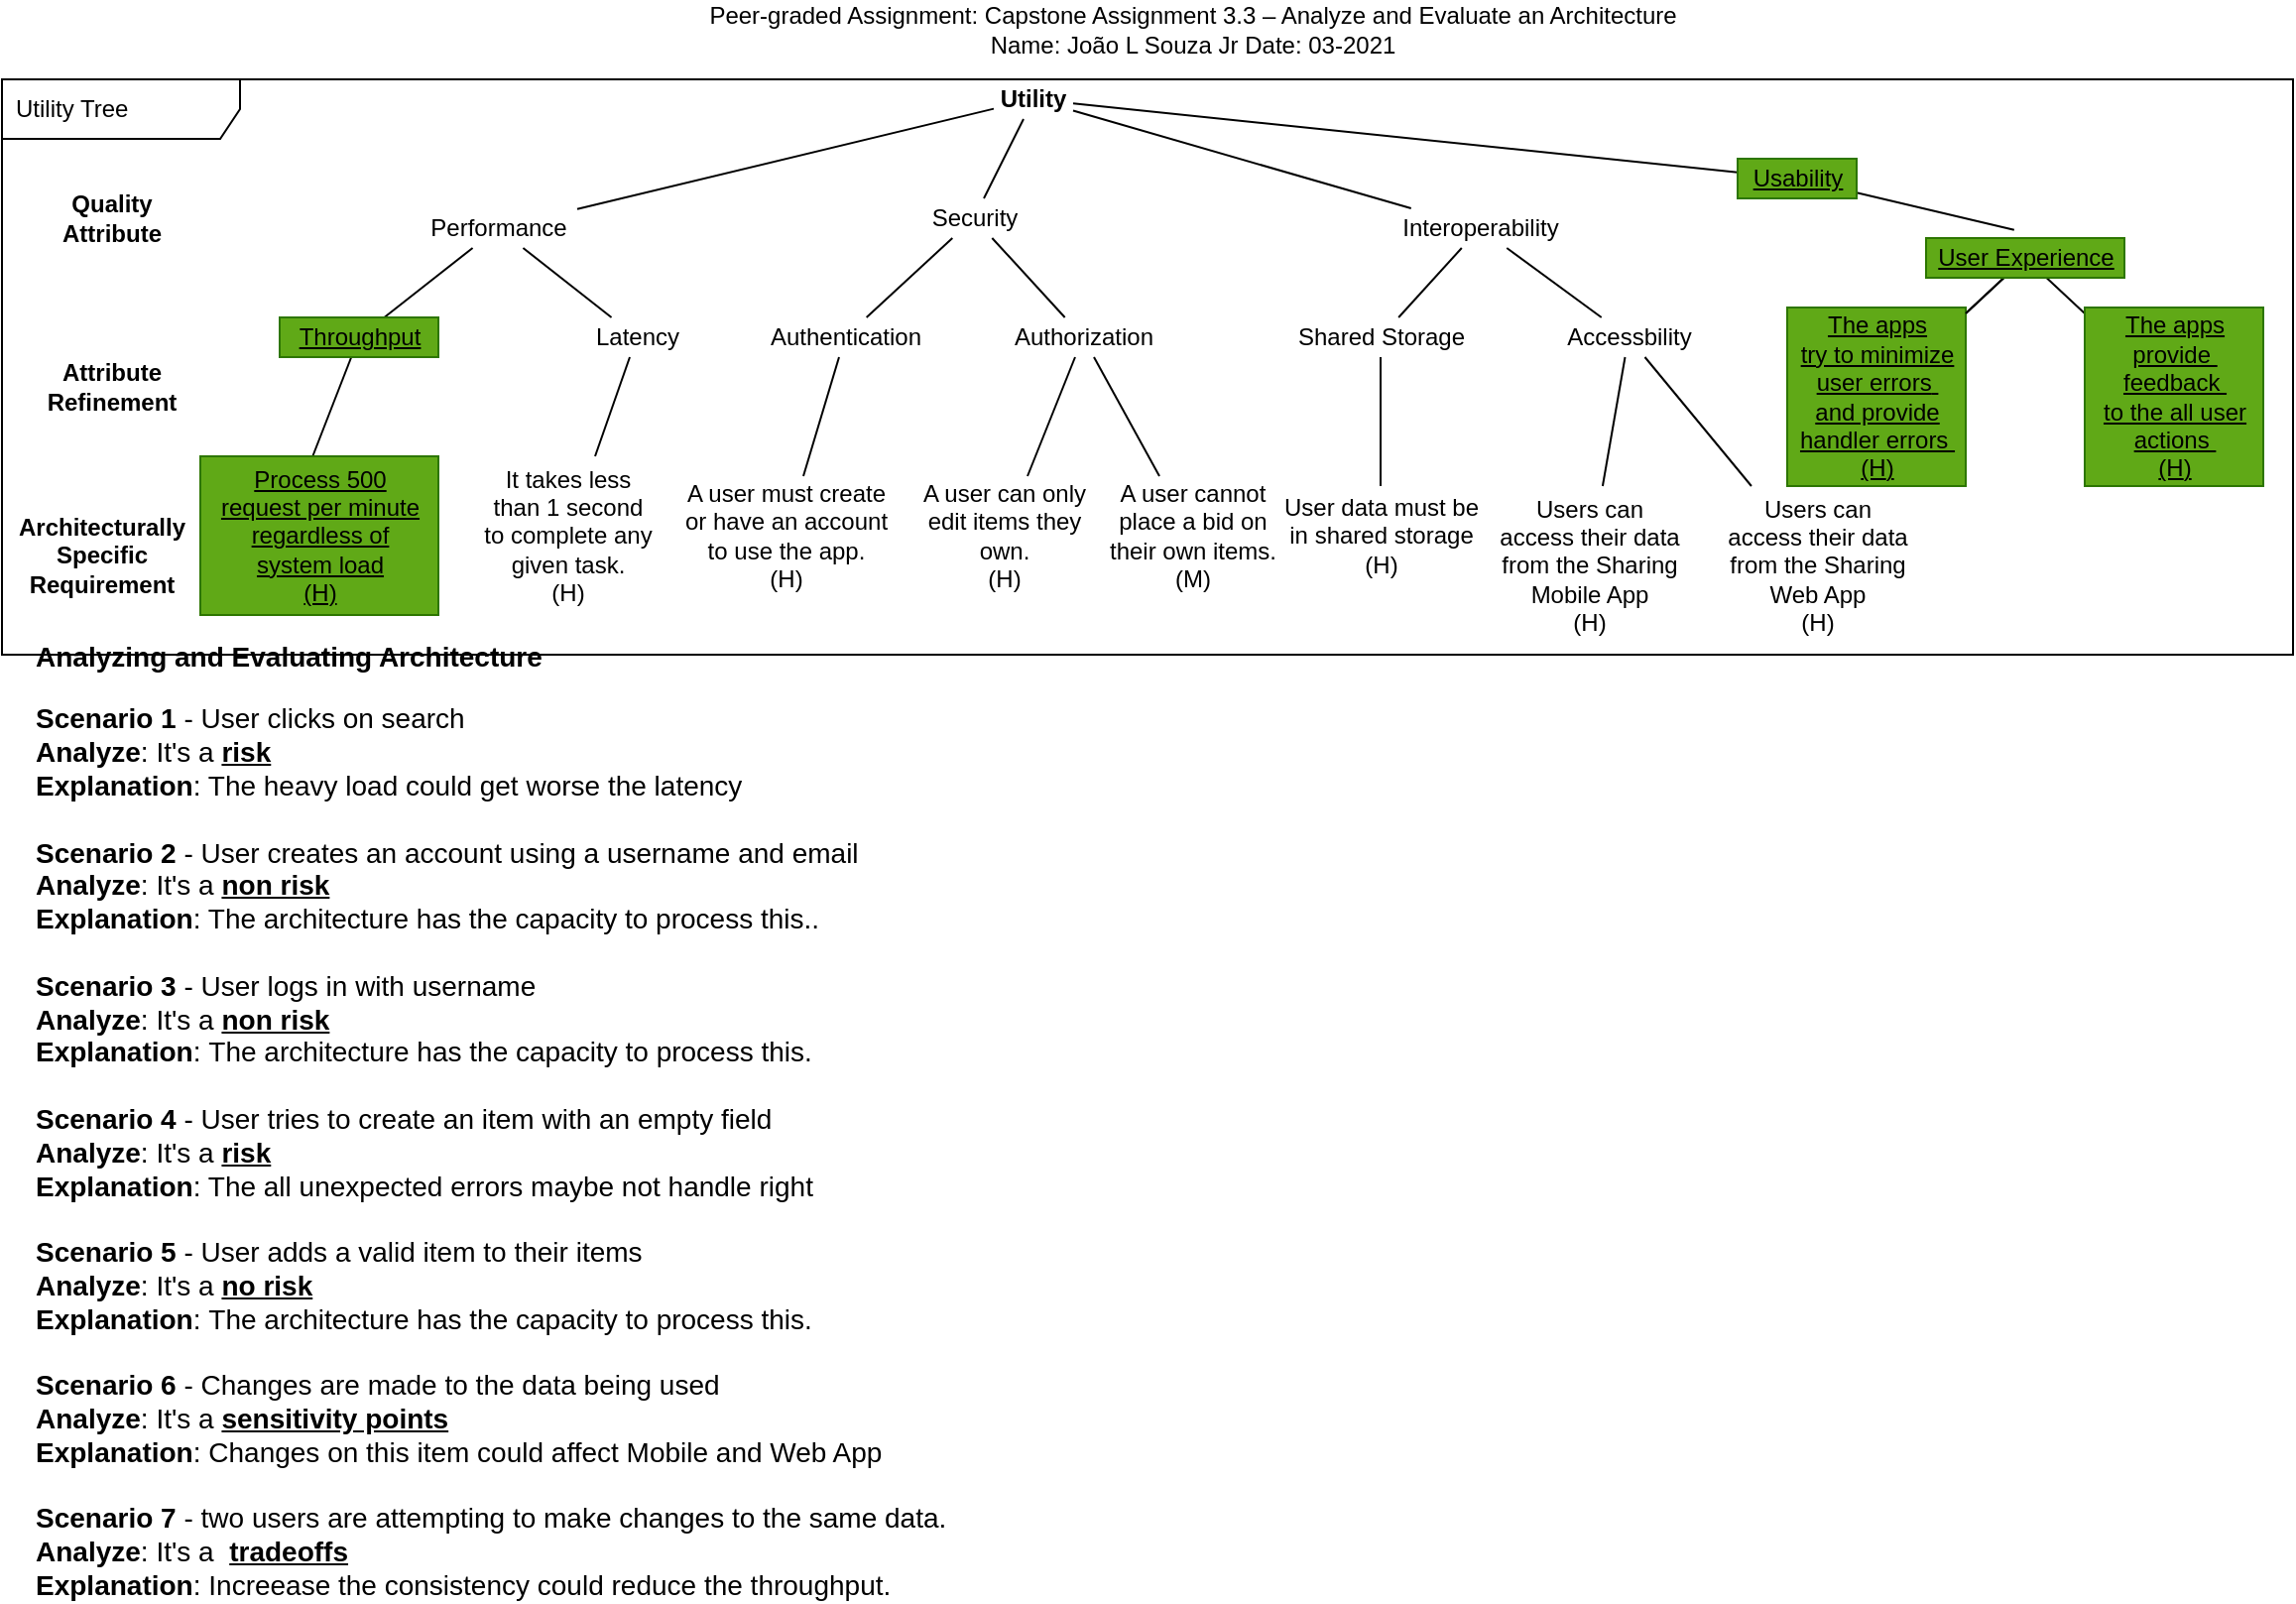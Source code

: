 <mxfile version="14.4.3" type="device"><diagram id="R7uS4WzEcH0ratXM_Y3a" name="Page-1"><mxGraphModel dx="1233" dy="780" grid="1" gridSize="10" guides="1" tooltips="1" connect="1" arrows="1" fold="1" page="1" pageScale="1" pageWidth="1169" pageHeight="827" math="0" shadow="0"><root><mxCell id="0"/><mxCell id="1" parent="0"/><mxCell id="JyaJb1sgJqtY18SUlZm8-55" value="Utility Tree" style="shape=umlFrame;whiteSpace=wrap;html=1;width=120;height=30;boundedLbl=1;verticalAlign=middle;align=left;spacingLeft=5;" vertex="1" parent="1"><mxGeometry x="5" y="50" width="1155" height="290" as="geometry"/></mxCell><mxCell id="JyaJb1sgJqtY18SUlZm8-24" style="edgeStyle=none;rounded=0;orthogonalLoop=1;jettySize=auto;html=1;endArrow=none;endFill=0;" edge="1" parent="1" source="JyaJb1sgJqtY18SUlZm8-1" target="JyaJb1sgJqtY18SUlZm8-7"><mxGeometry relative="1" as="geometry"/></mxCell><mxCell id="JyaJb1sgJqtY18SUlZm8-25" style="edgeStyle=none;rounded=0;orthogonalLoop=1;jettySize=auto;html=1;endArrow=none;endFill=0;" edge="1" parent="1" source="JyaJb1sgJqtY18SUlZm8-1" target="JyaJb1sgJqtY18SUlZm8-8"><mxGeometry relative="1" as="geometry"/></mxCell><mxCell id="JyaJb1sgJqtY18SUlZm8-26" style="edgeStyle=none;rounded=0;orthogonalLoop=1;jettySize=auto;html=1;endArrow=none;endFill=0;" edge="1" parent="1" source="JyaJb1sgJqtY18SUlZm8-1" target="JyaJb1sgJqtY18SUlZm8-9"><mxGeometry relative="1" as="geometry"/></mxCell><mxCell id="JyaJb1sgJqtY18SUlZm8-27" style="edgeStyle=none;rounded=0;orthogonalLoop=1;jettySize=auto;html=1;endArrow=none;endFill=0;" edge="1" parent="1" source="JyaJb1sgJqtY18SUlZm8-1" target="JyaJb1sgJqtY18SUlZm8-15"><mxGeometry relative="1" as="geometry"><mxPoint x="940" y="126" as="targetPoint"/></mxGeometry></mxCell><mxCell id="JyaJb1sgJqtY18SUlZm8-1" value="Utility" style="text;html=1;strokeColor=none;fillColor=none;align=center;verticalAlign=middle;whiteSpace=wrap;rounded=0;fontStyle=1" vertex="1" parent="1"><mxGeometry x="505" y="50" width="40" height="20" as="geometry"/></mxCell><mxCell id="JyaJb1sgJqtY18SUlZm8-3" value="Quality&lt;br&gt;Attribute" style="text;html=1;align=center;verticalAlign=middle;resizable=0;points=[];autosize=1;fontStyle=1" vertex="1" parent="1"><mxGeometry x="25" y="105" width="70" height="30" as="geometry"/></mxCell><mxCell id="JyaJb1sgJqtY18SUlZm8-4" value="Attribute&lt;br&gt;Refinement" style="text;html=1;align=center;verticalAlign=middle;resizable=0;points=[];autosize=1;fontStyle=1" vertex="1" parent="1"><mxGeometry x="20" y="190" width="80" height="30" as="geometry"/></mxCell><mxCell id="JyaJb1sgJqtY18SUlZm8-5" value="Architecturally&lt;br&gt;Specific&lt;br&gt;Requirement" style="text;html=1;align=center;verticalAlign=middle;resizable=0;points=[];autosize=1;fontStyle=1" vertex="1" parent="1"><mxGeometry x="5" y="265" width="100" height="50" as="geometry"/></mxCell><mxCell id="JyaJb1sgJqtY18SUlZm8-20" style="rounded=0;orthogonalLoop=1;jettySize=auto;html=1;endArrow=none;endFill=0;" edge="1" parent="1" source="JyaJb1sgJqtY18SUlZm8-7" target="JyaJb1sgJqtY18SUlZm8-10"><mxGeometry relative="1" as="geometry"/></mxCell><mxCell id="JyaJb1sgJqtY18SUlZm8-21" style="edgeStyle=none;rounded=0;orthogonalLoop=1;jettySize=auto;html=1;endArrow=none;endFill=0;" edge="1" parent="1" source="JyaJb1sgJqtY18SUlZm8-7" target="JyaJb1sgJqtY18SUlZm8-11"><mxGeometry relative="1" as="geometry"/></mxCell><mxCell id="JyaJb1sgJqtY18SUlZm8-7" value="Performance" style="text;html=1;align=center;verticalAlign=middle;resizable=0;points=[];autosize=1;" vertex="1" parent="1"><mxGeometry x="215" y="115" width="80" height="20" as="geometry"/></mxCell><mxCell id="JyaJb1sgJqtY18SUlZm8-22" style="edgeStyle=none;rounded=0;orthogonalLoop=1;jettySize=auto;html=1;endArrow=none;endFill=0;" edge="1" parent="1" source="JyaJb1sgJqtY18SUlZm8-8" target="JyaJb1sgJqtY18SUlZm8-12"><mxGeometry relative="1" as="geometry"/></mxCell><mxCell id="JyaJb1sgJqtY18SUlZm8-23" style="edgeStyle=none;rounded=0;orthogonalLoop=1;jettySize=auto;html=1;endArrow=none;endFill=0;" edge="1" parent="1" source="JyaJb1sgJqtY18SUlZm8-8" target="JyaJb1sgJqtY18SUlZm8-13"><mxGeometry relative="1" as="geometry"/></mxCell><mxCell id="JyaJb1sgJqtY18SUlZm8-8" value="Security" style="text;html=1;align=center;verticalAlign=middle;resizable=0;points=[];autosize=1;" vertex="1" parent="1"><mxGeometry x="465" y="110" width="60" height="20" as="geometry"/></mxCell><mxCell id="JyaJb1sgJqtY18SUlZm8-29" style="edgeStyle=none;rounded=0;orthogonalLoop=1;jettySize=auto;html=1;endArrow=none;endFill=0;" edge="1" parent="1" source="JyaJb1sgJqtY18SUlZm8-9" target="JyaJb1sgJqtY18SUlZm8-16"><mxGeometry relative="1" as="geometry"/></mxCell><mxCell id="JyaJb1sgJqtY18SUlZm8-31" style="edgeStyle=none;rounded=0;orthogonalLoop=1;jettySize=auto;html=1;endArrow=none;endFill=0;" edge="1" parent="1" source="JyaJb1sgJqtY18SUlZm8-9" target="JyaJb1sgJqtY18SUlZm8-17"><mxGeometry relative="1" as="geometry"/></mxCell><mxCell id="JyaJb1sgJqtY18SUlZm8-9" value="Interoperability" style="text;html=1;align=center;verticalAlign=middle;resizable=0;points=[];autosize=1;" vertex="1" parent="1"><mxGeometry x="705" y="115" width="90" height="20" as="geometry"/></mxCell><mxCell id="JyaJb1sgJqtY18SUlZm8-49" style="edgeStyle=none;rounded=0;orthogonalLoop=1;jettySize=auto;html=1;entryX=0.472;entryY=0;entryDx=0;entryDy=0;entryPerimeter=0;endArrow=none;endFill=0;fontColor=#000000;" edge="1" parent="1" source="JyaJb1sgJqtY18SUlZm8-10" target="JyaJb1sgJqtY18SUlZm8-48"><mxGeometry relative="1" as="geometry"/></mxCell><mxCell id="JyaJb1sgJqtY18SUlZm8-10" value="Throughput" style="text;html=1;align=center;verticalAlign=middle;resizable=0;points=[];autosize=1;fontStyle=4;fillColor=#60a917;strokeColor=#2D7600;fontColor=#000000;" vertex="1" parent="1"><mxGeometry x="145" y="170" width="80" height="20" as="geometry"/></mxCell><mxCell id="JyaJb1sgJqtY18SUlZm8-33" style="edgeStyle=none;rounded=0;orthogonalLoop=1;jettySize=auto;html=1;endArrow=none;endFill=0;" edge="1" parent="1" source="JyaJb1sgJqtY18SUlZm8-11" target="JyaJb1sgJqtY18SUlZm8-32"><mxGeometry relative="1" as="geometry"/></mxCell><mxCell id="JyaJb1sgJqtY18SUlZm8-11" value="Latency" style="text;html=1;align=center;verticalAlign=middle;resizable=0;points=[];autosize=1;" vertex="1" parent="1"><mxGeometry x="295" y="170" width="60" height="20" as="geometry"/></mxCell><mxCell id="JyaJb1sgJqtY18SUlZm8-35" style="edgeStyle=none;rounded=0;orthogonalLoop=1;jettySize=auto;html=1;endArrow=none;endFill=0;" edge="1" parent="1" source="JyaJb1sgJqtY18SUlZm8-12" target="JyaJb1sgJqtY18SUlZm8-34"><mxGeometry relative="1" as="geometry"/></mxCell><mxCell id="JyaJb1sgJqtY18SUlZm8-12" value="Authentication" style="text;html=1;align=center;verticalAlign=middle;resizable=0;points=[];autosize=1;" vertex="1" parent="1"><mxGeometry x="385" y="170" width="90" height="20" as="geometry"/></mxCell><mxCell id="JyaJb1sgJqtY18SUlZm8-44" style="edgeStyle=none;rounded=0;orthogonalLoop=1;jettySize=auto;html=1;endArrow=none;endFill=0;" edge="1" parent="1" source="JyaJb1sgJqtY18SUlZm8-13" target="JyaJb1sgJqtY18SUlZm8-43"><mxGeometry relative="1" as="geometry"/></mxCell><mxCell id="JyaJb1sgJqtY18SUlZm8-45" style="edgeStyle=none;rounded=0;orthogonalLoop=1;jettySize=auto;html=1;endArrow=none;endFill=0;" edge="1" parent="1" source="JyaJb1sgJqtY18SUlZm8-13" target="JyaJb1sgJqtY18SUlZm8-36"><mxGeometry relative="1" as="geometry"/></mxCell><mxCell id="JyaJb1sgJqtY18SUlZm8-13" value="Authorization" style="text;html=1;align=center;verticalAlign=middle;resizable=0;points=[];autosize=1;" vertex="1" parent="1"><mxGeometry x="505" y="170" width="90" height="20" as="geometry"/></mxCell><mxCell id="JyaJb1sgJqtY18SUlZm8-52" style="edgeStyle=none;rounded=0;orthogonalLoop=1;jettySize=auto;html=1;entryX=0.444;entryY=-0.208;entryDx=0;entryDy=0;entryPerimeter=0;endArrow=none;endFill=0;fontColor=#000000;" edge="1" parent="1" source="JyaJb1sgJqtY18SUlZm8-15" target="JyaJb1sgJqtY18SUlZm8-51"><mxGeometry relative="1" as="geometry"/></mxCell><mxCell id="JyaJb1sgJqtY18SUlZm8-15" value="&lt;u&gt;Usability&lt;/u&gt;" style="text;html=1;align=center;verticalAlign=middle;resizable=0;points=[];autosize=1;fillColor=#60a917;strokeColor=#2D7600;fontColor=#000000;" vertex="1" parent="1"><mxGeometry x="880" y="90" width="60" height="20" as="geometry"/></mxCell><mxCell id="JyaJb1sgJqtY18SUlZm8-39" style="edgeStyle=none;rounded=0;orthogonalLoop=1;jettySize=auto;html=1;endArrow=none;endFill=0;" edge="1" parent="1" source="JyaJb1sgJqtY18SUlZm8-16" target="JyaJb1sgJqtY18SUlZm8-37"><mxGeometry relative="1" as="geometry"/></mxCell><mxCell id="JyaJb1sgJqtY18SUlZm8-16" value="Shared Storage" style="text;html=1;align=center;verticalAlign=middle;resizable=0;points=[];autosize=1;" vertex="1" parent="1"><mxGeometry x="650" y="170" width="100" height="20" as="geometry"/></mxCell><mxCell id="JyaJb1sgJqtY18SUlZm8-40" style="edgeStyle=none;rounded=0;orthogonalLoop=1;jettySize=auto;html=1;endArrow=none;endFill=0;" edge="1" parent="1" source="JyaJb1sgJqtY18SUlZm8-17" target="JyaJb1sgJqtY18SUlZm8-38"><mxGeometry relative="1" as="geometry"/></mxCell><mxCell id="JyaJb1sgJqtY18SUlZm8-42" style="edgeStyle=none;rounded=0;orthogonalLoop=1;jettySize=auto;html=1;endArrow=none;endFill=0;" edge="1" parent="1" source="JyaJb1sgJqtY18SUlZm8-17" target="JyaJb1sgJqtY18SUlZm8-41"><mxGeometry relative="1" as="geometry"/></mxCell><mxCell id="JyaJb1sgJqtY18SUlZm8-17" value="Accessbility" style="text;html=1;align=center;verticalAlign=middle;resizable=0;points=[];autosize=1;" vertex="1" parent="1"><mxGeometry x="785" y="170" width="80" height="20" as="geometry"/></mxCell><mxCell id="JyaJb1sgJqtY18SUlZm8-32" value="It takes less&lt;br&gt;than 1 second&lt;br&gt;to complete any&lt;br&gt;given task.&lt;br&gt;(H)" style="text;html=1;align=center;verticalAlign=middle;resizable=0;points=[];autosize=1;" vertex="1" parent="1"><mxGeometry x="240" y="240" width="100" height="80" as="geometry"/></mxCell><mxCell id="JyaJb1sgJqtY18SUlZm8-34" value="A user must create&lt;br&gt;or have an account&lt;br&gt;to use the app.&lt;br&gt;(H)" style="text;html=1;align=center;verticalAlign=middle;resizable=0;points=[];autosize=1;" vertex="1" parent="1"><mxGeometry x="340" y="250" width="120" height="60" as="geometry"/></mxCell><mxCell id="JyaJb1sgJqtY18SUlZm8-36" value="A user cannot&lt;br&gt;place a bid on&lt;br&gt;their own items.&lt;br&gt;(M)" style="text;html=1;align=center;verticalAlign=middle;resizable=0;points=[];autosize=1;" vertex="1" parent="1"><mxGeometry x="555" y="250" width="100" height="60" as="geometry"/></mxCell><mxCell id="JyaJb1sgJqtY18SUlZm8-37" value="User data must be&lt;br&gt;in shared storage&lt;br&gt;(H)" style="text;html=1;align=center;verticalAlign=middle;resizable=0;points=[];autosize=1;" vertex="1" parent="1"><mxGeometry x="645" y="255" width="110" height="50" as="geometry"/></mxCell><mxCell id="JyaJb1sgJqtY18SUlZm8-38" value="Users can &lt;br&gt;access their data&lt;br&gt;from the Sharing &lt;br&gt;Mobile App &lt;br&gt;(H)" style="text;html=1;align=center;verticalAlign=middle;resizable=0;points=[];autosize=1;" vertex="1" parent="1"><mxGeometry x="750" y="255" width="110" height="80" as="geometry"/></mxCell><mxCell id="JyaJb1sgJqtY18SUlZm8-41" value="Users can &lt;br&gt;access their data&lt;br&gt;from the Sharing &lt;br&gt;Web App &lt;br&gt;(H)" style="text;html=1;align=center;verticalAlign=middle;resizable=0;points=[];autosize=1;" vertex="1" parent="1"><mxGeometry x="865" y="255" width="110" height="80" as="geometry"/></mxCell><mxCell id="JyaJb1sgJqtY18SUlZm8-43" value="A user can only&lt;br&gt;edit items they &lt;br&gt;own.&lt;br&gt;(H)" style="text;html=1;align=center;verticalAlign=middle;resizable=0;points=[];autosize=1;" vertex="1" parent="1"><mxGeometry x="460" y="250" width="100" height="60" as="geometry"/></mxCell><mxCell id="JyaJb1sgJqtY18SUlZm8-46" value="&lt;div&gt;&lt;b&gt;&lt;font style=&quot;font-size: 14px&quot;&gt;Analyzing and Evaluating Architecture&amp;nbsp;&lt;/font&gt;&lt;/b&gt;&lt;/div&gt;&lt;div&gt;&lt;br&gt;&lt;/div&gt;&lt;div style=&quot;font-size: 14px&quot;&gt;&lt;font style=&quot;font-size: 14px&quot;&gt;&lt;b&gt;Scenario 1&lt;/b&gt; - User clicks on search&lt;/font&gt;&lt;/div&gt;&lt;div style=&quot;font-size: 14px&quot;&gt;&lt;font style=&quot;font-size: 14px&quot;&gt;&lt;b&gt;Analyze&lt;/b&gt;: It's a &lt;u&gt;&lt;b&gt;risk&lt;/b&gt;&lt;/u&gt;&lt;br&gt;&lt;/font&gt;&lt;/div&gt;&lt;div style=&quot;font-size: 14px&quot;&gt;&lt;font style=&quot;font-size: 14px&quot;&gt;&lt;b&gt;Explanation&lt;/b&gt;: The heavy load could get worse the latency&lt;/font&gt;&lt;/div&gt;&lt;div style=&quot;font-size: 14px&quot;&gt;&lt;font style=&quot;font-size: 14px&quot;&gt;&lt;br&gt;&lt;/font&gt;&lt;/div&gt;&lt;div style=&quot;font-size: 14px&quot;&gt;&lt;font style=&quot;font-size: 14px&quot;&gt;&lt;b&gt;Scenario 2&lt;/b&gt; - User creates an account using a username and email&lt;/font&gt;&lt;/div&gt;&lt;div style=&quot;font-size: 14px&quot;&gt;&lt;font style=&quot;font-size: 14px&quot;&gt;&lt;b&gt;Analyze&lt;/b&gt;: It's a &lt;u&gt;&lt;b&gt;non risk&lt;/b&gt;&lt;/u&gt;&lt;/font&gt;&lt;/div&gt;&lt;div style=&quot;font-size: 14px&quot;&gt;&lt;font style=&quot;font-size: 14px&quot;&gt;&lt;b&gt;Explanation&lt;/b&gt;: The architecture has the capacity to process this..&lt;/font&gt;&lt;/div&gt;&lt;div style=&quot;font-size: 14px&quot;&gt;&lt;font style=&quot;font-size: 14px&quot;&gt;&lt;br&gt;&lt;/font&gt;&lt;/div&gt;&lt;div style=&quot;font-size: 14px&quot;&gt;&lt;font style=&quot;font-size: 14px&quot;&gt;&lt;b&gt;Scenario 3&lt;/b&gt; - User logs in with username&lt;/font&gt;&lt;/div&gt;&lt;div style=&quot;font-size: 14px&quot;&gt;&lt;font style=&quot;font-size: 14px&quot;&gt;&lt;b&gt;Analyze&lt;/b&gt;: It's a &lt;b&gt;&lt;u&gt;non risk&lt;/u&gt;&lt;/b&gt;&amp;nbsp;&lt;/font&gt;&lt;/div&gt;&lt;div style=&quot;font-size: 14px&quot;&gt;&lt;font style=&quot;font-size: 14px&quot;&gt;&lt;b&gt;Explanation&lt;/b&gt;:&amp;nbsp;The architecture has the capacity to process this.&lt;/font&gt;&lt;/div&gt;&lt;div style=&quot;font-size: 14px&quot;&gt;&lt;font style=&quot;font-size: 14px&quot;&gt;&lt;br&gt;&lt;/font&gt;&lt;/div&gt;&lt;div style=&quot;font-size: 14px&quot;&gt;&lt;font style=&quot;font-size: 14px&quot;&gt;&lt;b&gt;Scenario&lt;/b&gt; &lt;b&gt;4 &lt;/b&gt;- User tries to create an item with an empty field&lt;/font&gt;&lt;/div&gt;&lt;div style=&quot;font-size: 14px&quot;&gt;&lt;font style=&quot;font-size: 14px&quot;&gt;&lt;b&gt;Analyze&lt;/b&gt;: It's a &lt;b&gt;&lt;u&gt;risk&lt;/u&gt;&lt;/b&gt;&amp;nbsp;&lt;/font&gt;&lt;/div&gt;&lt;div style=&quot;font-size: 14px&quot;&gt;&lt;font style=&quot;font-size: 14px&quot;&gt;&lt;b&gt;Explanation&lt;/b&gt;: The all unexpected errors maybe not handle right&lt;/font&gt;&lt;/div&gt;&lt;div style=&quot;font-size: 14px&quot;&gt;&lt;font style=&quot;font-size: 14px&quot;&gt;&lt;br&gt;&lt;/font&gt;&lt;/div&gt;&lt;div style=&quot;font-size: 14px&quot;&gt;&lt;font style=&quot;font-size: 14px&quot;&gt;&lt;b&gt;Scenario 5 &lt;/b&gt;- User adds a valid item to their items&lt;/font&gt;&lt;/div&gt;&lt;div style=&quot;font-size: 14px&quot;&gt;&lt;font style=&quot;font-size: 14px&quot;&gt;&lt;b&gt;Analyze&lt;/b&gt;: It's a &lt;u&gt;&lt;b&gt;no&amp;nbsp;risk&lt;/b&gt;&lt;/u&gt;&lt;/font&gt;&lt;/div&gt;&lt;div style=&quot;font-size: 14px&quot;&gt;&lt;font style=&quot;font-size: 14px&quot;&gt;&lt;b&gt;Explanation&lt;/b&gt;:&amp;nbsp;The architecture has the capacity to process this.&lt;/font&gt;&lt;/div&gt;&lt;div style=&quot;font-size: 14px&quot;&gt;&lt;font style=&quot;font-size: 14px&quot;&gt;&lt;br&gt;&lt;/font&gt;&lt;/div&gt;&lt;div style=&quot;font-size: 14px&quot;&gt;&lt;font style=&quot;font-size: 14px&quot;&gt;&lt;b&gt;Scenario 6&lt;/b&gt; - Changes are made to the data being used&lt;/font&gt;&lt;/div&gt;&lt;div style=&quot;font-size: 14px&quot;&gt;&lt;font style=&quot;font-size: 14px&quot;&gt;&lt;b&gt;Analyze&lt;/b&gt;: It's a&amp;nbsp;&lt;u&gt;&lt;b&gt;sensitivity points&lt;/b&gt;&lt;/u&gt;&lt;/font&gt;&lt;/div&gt;&lt;div style=&quot;font-size: 14px&quot;&gt;&lt;font style=&quot;font-size: 14px&quot;&gt;&lt;b&gt;Explanation&lt;/b&gt;: Changes on this item could affect Mobile and Web App&lt;/font&gt;&lt;/div&gt;&lt;div style=&quot;font-size: 14px&quot;&gt;&lt;font style=&quot;font-size: 14px&quot;&gt;&lt;br&gt;&lt;/font&gt;&lt;/div&gt;&lt;div style=&quot;font-size: 14px&quot;&gt;&lt;font style=&quot;font-size: 14px&quot;&gt;&lt;b&gt;Scenario 7&lt;/b&gt; - two users are attempting to make changes to the same data.&lt;/font&gt;&lt;/div&gt;&lt;div style=&quot;font-size: 14px&quot;&gt;&lt;font style=&quot;font-size: 14px&quot;&gt;&lt;b&gt;Analyze&lt;/b&gt;: It's a&amp;nbsp; &lt;b&gt;&lt;u&gt;tradeoffs&lt;/u&gt;&lt;/b&gt;&lt;/font&gt;&lt;/div&gt;&lt;div style=&quot;font-size: 14px&quot;&gt;&lt;font style=&quot;font-size: 14px&quot;&gt;&lt;b&gt;Explanation&lt;/b&gt;: Increease the consistency could reduce the throughput.&lt;/font&gt;&lt;/div&gt;" style="text;html=1;align=left;verticalAlign=middle;resizable=0;points=[];autosize=1;" vertex="1" parent="1"><mxGeometry x="20" y="370" width="470" height="410" as="geometry"/></mxCell><mxCell id="JyaJb1sgJqtY18SUlZm8-48" value="&lt;u&gt;Process 500&lt;br&gt;request per minute&lt;br&gt;regardless of&lt;br&gt;system load&lt;br&gt;(H)&lt;br&gt;&lt;/u&gt;" style="text;html=1;align=center;verticalAlign=middle;resizable=0;points=[];autosize=1;fillColor=#60a917;strokeColor=#2D7600;fontColor=#000000;" vertex="1" parent="1"><mxGeometry x="105" y="240" width="120" height="80" as="geometry"/></mxCell><mxCell id="JyaJb1sgJqtY18SUlZm8-56" value="" style="edgeStyle=none;rounded=0;orthogonalLoop=1;jettySize=auto;html=1;endArrow=none;endFill=0;fontColor=#FFFFFF;" edge="1" parent="1" source="JyaJb1sgJqtY18SUlZm8-50" target="JyaJb1sgJqtY18SUlZm8-51"><mxGeometry relative="1" as="geometry"/></mxCell><mxCell id="JyaJb1sgJqtY18SUlZm8-50" value="&lt;u&gt;The apps &lt;br&gt;try to minimize &lt;br&gt;user errors&lt;/u&gt;&lt;u&gt;&amp;nbsp;&lt;br&gt;&lt;/u&gt;&lt;u&gt;and provide &lt;br&gt;handler errors&amp;nbsp;&lt;/u&gt;&lt;u&gt;&lt;br&gt;&lt;/u&gt;&lt;div&gt;&lt;u&gt;(H&lt;/u&gt;&lt;u&gt;)&lt;/u&gt;&lt;/div&gt;" style="text;html=1;align=center;verticalAlign=middle;resizable=0;points=[];autosize=1;fillColor=#60a917;strokeColor=#2D7600;fontColor=#000000;" vertex="1" parent="1"><mxGeometry x="905" y="165" width="90" height="90" as="geometry"/></mxCell><mxCell id="JyaJb1sgJqtY18SUlZm8-53" style="edgeStyle=none;rounded=0;orthogonalLoop=1;jettySize=auto;html=1;endArrow=none;endFill=0;fontColor=#000000;" edge="1" parent="1" source="JyaJb1sgJqtY18SUlZm8-51" target="JyaJb1sgJqtY18SUlZm8-50"><mxGeometry relative="1" as="geometry"/></mxCell><mxCell id="JyaJb1sgJqtY18SUlZm8-61" style="edgeStyle=none;rounded=0;orthogonalLoop=1;jettySize=auto;html=1;endArrow=none;endFill=0;fontColor=#FFFFFF;" edge="1" parent="1" source="JyaJb1sgJqtY18SUlZm8-51" target="JyaJb1sgJqtY18SUlZm8-57"><mxGeometry relative="1" as="geometry"/></mxCell><mxCell id="JyaJb1sgJqtY18SUlZm8-51" value="&lt;u&gt;User Experience&lt;/u&gt;" style="text;html=1;align=center;verticalAlign=middle;resizable=0;points=[];autosize=1;fillColor=#60a917;strokeColor=#2D7600;fontColor=#000000;" vertex="1" parent="1"><mxGeometry x="975" y="130" width="100" height="20" as="geometry"/></mxCell><mxCell id="JyaJb1sgJqtY18SUlZm8-54" value="Peer-graded Assignment: Capstone Assignment 3.3 – Analyze and Evaluate an Architecture&lt;br&gt;Name: João L Souza Jr Date: 03-2021" style="text;html=1;align=center;verticalAlign=middle;resizable=0;points=[];autosize=1;labelBackgroundColor=none;" vertex="1" parent="1"><mxGeometry x="355" y="10" width="500" height="30" as="geometry"/></mxCell><mxCell id="JyaJb1sgJqtY18SUlZm8-57" value="&lt;u&gt;The apps&lt;br&gt;provide&amp;nbsp;&lt;br&gt;&lt;/u&gt;&lt;u&gt;feedback&amp;nbsp;&lt;/u&gt;&lt;u&gt;&lt;br&gt;&lt;/u&gt;&lt;div&gt;&lt;u&gt;to the all user&lt;/u&gt;&lt;/div&gt;&lt;div&gt;&lt;u&gt;actions&amp;nbsp;&lt;/u&gt;&lt;/div&gt;&lt;div&gt;&lt;u&gt;(H&lt;/u&gt;&lt;u&gt;)&lt;/u&gt;&lt;/div&gt;" style="text;html=1;align=center;verticalAlign=middle;resizable=0;points=[];autosize=1;fillColor=#60a917;strokeColor=#2D7600;fontColor=#000000;" vertex="1" parent="1"><mxGeometry x="1055" y="165" width="90" height="90" as="geometry"/></mxCell></root></mxGraphModel></diagram></mxfile>